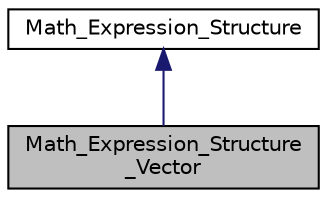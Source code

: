 digraph "Math_Expression_Structure_Vector"
{
 // LATEX_PDF_SIZE
  edge [fontname="Helvetica",fontsize="10",labelfontname="Helvetica",labelfontsize="10"];
  node [fontname="Helvetica",fontsize="10",shape=record];
  Node1 [label="Math_Expression_Structure\l_Vector",height=0.2,width=0.4,color="black", fillcolor="grey75", style="filled", fontcolor="black",tooltip=" "];
  Node2 -> Node1 [dir="back",color="midnightblue",fontsize="10",style="solid",fontname="Helvetica"];
  Node2 [label="Math_Expression_Structure",height=0.2,width=0.4,color="black", fillcolor="white", style="filled",URL="$classMath__Expression__Structure.html",tooltip=" "];
}
